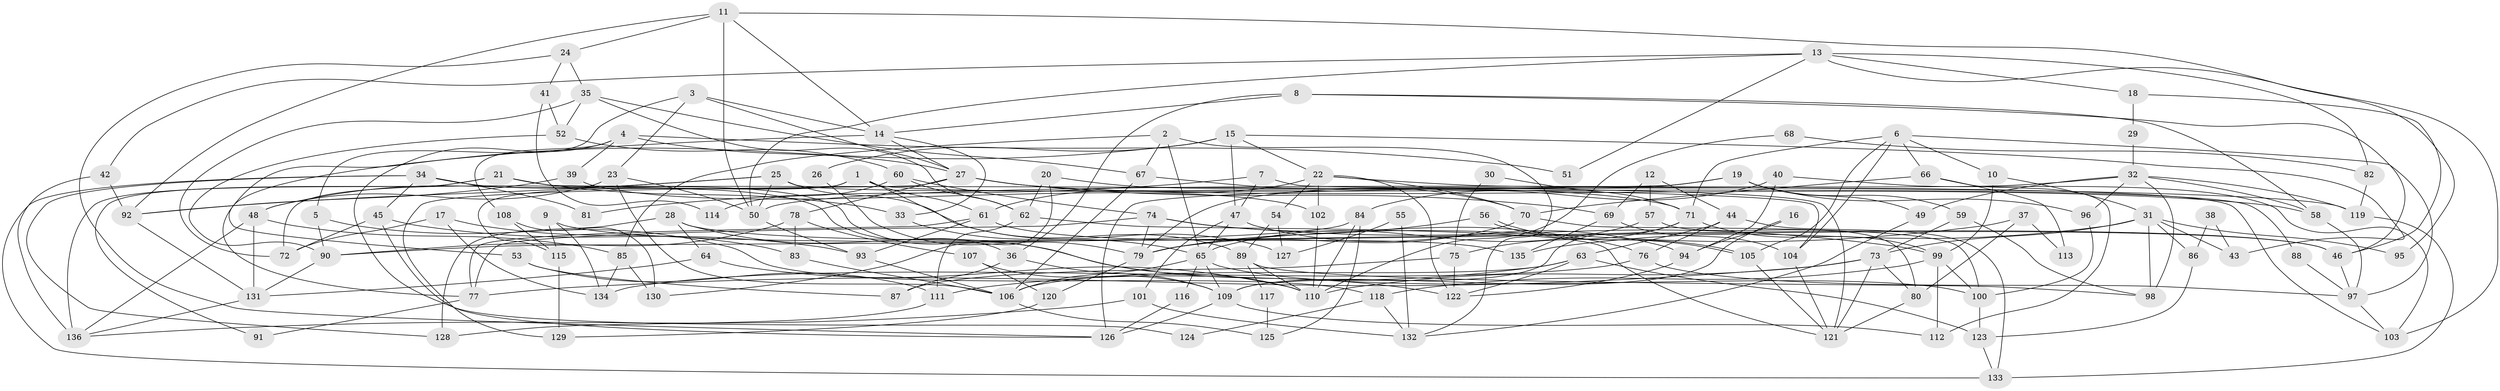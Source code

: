 // Generated by graph-tools (version 1.1) at 2025/11/02/27/25 16:11:19]
// undirected, 136 vertices, 272 edges
graph export_dot {
graph [start="1"]
  node [color=gray90,style=filled];
  1;
  2;
  3;
  4;
  5;
  6;
  7;
  8;
  9;
  10;
  11;
  12;
  13;
  14;
  15;
  16;
  17;
  18;
  19;
  20;
  21;
  22;
  23;
  24;
  25;
  26;
  27;
  28;
  29;
  30;
  31;
  32;
  33;
  34;
  35;
  36;
  37;
  38;
  39;
  40;
  41;
  42;
  43;
  44;
  45;
  46;
  47;
  48;
  49;
  50;
  51;
  52;
  53;
  54;
  55;
  56;
  57;
  58;
  59;
  60;
  61;
  62;
  63;
  64;
  65;
  66;
  67;
  68;
  69;
  70;
  71;
  72;
  73;
  74;
  75;
  76;
  77;
  78;
  79;
  80;
  81;
  82;
  83;
  84;
  85;
  86;
  87;
  88;
  89;
  90;
  91;
  92;
  93;
  94;
  95;
  96;
  97;
  98;
  99;
  100;
  101;
  102;
  103;
  104;
  105;
  106;
  107;
  108;
  109;
  110;
  111;
  112;
  113;
  114;
  115;
  116;
  117;
  118;
  119;
  120;
  121;
  122;
  123;
  124;
  125;
  126;
  127;
  128;
  129;
  130;
  131;
  132;
  133;
  134;
  135;
  136;
  1 -- 89;
  1 -- 61;
  1 -- 72;
  1 -- 88;
  1 -- 115;
  2 -- 85;
  2 -- 65;
  2 -- 67;
  2 -- 132;
  3 -- 14;
  3 -- 27;
  3 -- 5;
  3 -- 23;
  4 -- 27;
  4 -- 39;
  4 -- 51;
  4 -- 108;
  4 -- 124;
  5 -- 90;
  5 -- 118;
  6 -- 71;
  6 -- 105;
  6 -- 10;
  6 -- 66;
  6 -- 97;
  6 -- 104;
  7 -- 47;
  7 -- 121;
  7 -- 81;
  8 -- 36;
  8 -- 14;
  8 -- 46;
  8 -- 58;
  9 -- 46;
  9 -- 115;
  9 -- 134;
  10 -- 99;
  10 -- 31;
  11 -- 24;
  11 -- 92;
  11 -- 14;
  11 -- 50;
  11 -- 95;
  12 -- 44;
  12 -- 69;
  12 -- 57;
  13 -- 50;
  13 -- 42;
  13 -- 18;
  13 -- 51;
  13 -- 82;
  13 -- 103;
  14 -- 33;
  14 -- 27;
  14 -- 53;
  15 -- 77;
  15 -- 22;
  15 -- 26;
  15 -- 43;
  15 -- 47;
  16 -- 94;
  16 -- 109;
  17 -- 72;
  17 -- 134;
  17 -- 83;
  18 -- 46;
  18 -- 29;
  19 -- 126;
  19 -- 96;
  19 -- 49;
  19 -- 59;
  19 -- 79;
  20 -- 62;
  20 -- 71;
  20 -- 130;
  21 -- 136;
  21 -- 104;
  21 -- 33;
  21 -- 91;
  22 -- 70;
  22 -- 61;
  22 -- 54;
  22 -- 102;
  22 -- 119;
  22 -- 122;
  23 -- 106;
  23 -- 48;
  23 -- 50;
  24 -- 126;
  24 -- 35;
  24 -- 41;
  25 -- 50;
  25 -- 103;
  25 -- 48;
  25 -- 92;
  25 -- 127;
  26 -- 79;
  27 -- 58;
  27 -- 69;
  27 -- 78;
  27 -- 129;
  28 -- 46;
  28 -- 122;
  28 -- 64;
  28 -- 128;
  29 -- 32;
  30 -- 75;
  30 -- 71;
  31 -- 135;
  31 -- 43;
  31 -- 73;
  31 -- 86;
  31 -- 95;
  31 -- 98;
  32 -- 49;
  32 -- 50;
  32 -- 58;
  32 -- 96;
  32 -- 98;
  32 -- 119;
  33 -- 65;
  34 -- 133;
  34 -- 110;
  34 -- 36;
  34 -- 45;
  34 -- 81;
  34 -- 128;
  35 -- 52;
  35 -- 62;
  35 -- 67;
  35 -- 72;
  36 -- 109;
  36 -- 87;
  37 -- 80;
  37 -- 79;
  37 -- 113;
  38 -- 86;
  38 -- 43;
  39 -- 102;
  39 -- 92;
  40 -- 94;
  40 -- 103;
  40 -- 84;
  41 -- 52;
  41 -- 114;
  42 -- 136;
  42 -- 92;
  44 -- 76;
  44 -- 63;
  44 -- 133;
  45 -- 72;
  45 -- 93;
  45 -- 126;
  46 -- 97;
  47 -- 65;
  47 -- 94;
  47 -- 101;
  48 -- 85;
  48 -- 131;
  48 -- 136;
  49 -- 132;
  50 -- 93;
  52 -- 90;
  52 -- 60;
  53 -- 111;
  53 -- 87;
  54 -- 89;
  54 -- 127;
  55 -- 127;
  55 -- 132;
  56 -- 105;
  56 -- 105;
  56 -- 79;
  57 -- 65;
  57 -- 80;
  58 -- 97;
  59 -- 98;
  59 -- 73;
  60 -- 74;
  60 -- 62;
  60 -- 114;
  61 -- 93;
  61 -- 77;
  61 -- 135;
  62 -- 111;
  62 -- 121;
  63 -- 123;
  63 -- 106;
  63 -- 111;
  63 -- 122;
  64 -- 131;
  64 -- 110;
  65 -- 106;
  65 -- 109;
  65 -- 100;
  65 -- 116;
  66 -- 70;
  66 -- 112;
  66 -- 113;
  67 -- 70;
  67 -- 106;
  68 -- 110;
  68 -- 82;
  69 -- 104;
  69 -- 135;
  70 -- 100;
  70 -- 79;
  71 -- 99;
  71 -- 75;
  71 -- 109;
  73 -- 77;
  73 -- 80;
  73 -- 110;
  73 -- 121;
  74 -- 79;
  74 -- 76;
  74 -- 77;
  74 -- 99;
  75 -- 122;
  75 -- 87;
  76 -- 134;
  76 -- 97;
  77 -- 91;
  78 -- 83;
  78 -- 90;
  78 -- 107;
  79 -- 120;
  80 -- 121;
  82 -- 119;
  83 -- 106;
  84 -- 110;
  84 -- 90;
  84 -- 125;
  85 -- 130;
  85 -- 134;
  86 -- 123;
  88 -- 97;
  89 -- 98;
  89 -- 110;
  89 -- 117;
  90 -- 131;
  92 -- 131;
  93 -- 106;
  94 -- 122;
  96 -- 100;
  97 -- 103;
  99 -- 118;
  99 -- 100;
  99 -- 112;
  100 -- 123;
  101 -- 136;
  101 -- 132;
  102 -- 110;
  104 -- 121;
  105 -- 121;
  106 -- 125;
  107 -- 109;
  107 -- 120;
  108 -- 115;
  108 -- 130;
  109 -- 112;
  109 -- 126;
  111 -- 128;
  115 -- 129;
  116 -- 126;
  117 -- 125;
  118 -- 132;
  118 -- 124;
  119 -- 133;
  120 -- 129;
  123 -- 133;
  131 -- 136;
}
